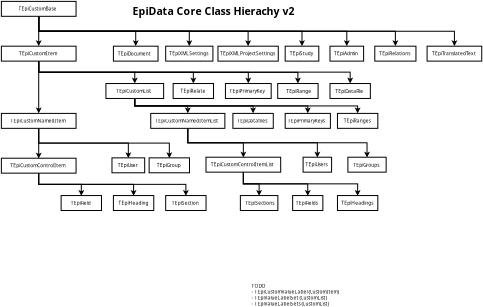 <?xml version="1.0" encoding="UTF-8"?>
<dia:diagram xmlns:dia="http://www.lysator.liu.se/~alla/dia/">
  <dia:layer name="Background" visible="true" active="true">
    <dia:group>
      <dia:object type="Standard - Box" version="0" id="O0">
        <dia:attribute name="obj_pos">
          <dia:point val="0,0"/>
        </dia:attribute>
        <dia:attribute name="obj_bb">
          <dia:rectangle val="-0.05,-0.05;10.05,2.05"/>
        </dia:attribute>
        <dia:attribute name="elem_corner">
          <dia:point val="0,0"/>
        </dia:attribute>
        <dia:attribute name="elem_width">
          <dia:real val="10.0"/>
        </dia:attribute>
        <dia:attribute name="elem_height">
          <dia:real val="2.0"/>
        </dia:attribute>
        <dia:attribute name="show_background">
          <dia:boolean val="true"/>
        </dia:attribute>
      </dia:object>
      <dia:object type="Standard - Text" version="1" id="O1">
        <dia:attribute name="obj_pos">
          <dia:point val="2.305,1.221"/>
        </dia:attribute>
        <dia:attribute name="obj_bb">
          <dia:rectangle val="2.305,0.626;7.695,1.371"/>
        </dia:attribute>
        <dia:attribute name="text">
          <dia:composite type="text">
            <dia:attribute name="string">
              <dia:string>#TEpiCustomBase#</dia:string>
            </dia:attribute>
            <dia:attribute name="font">
              <dia:font family="sans" style="0" name="Helvetica"/>
            </dia:attribute>
            <dia:attribute name="height">
              <dia:real val="0.8"/>
            </dia:attribute>
            <dia:attribute name="pos">
              <dia:point val="2.305,1.221"/>
            </dia:attribute>
            <dia:attribute name="color">
              <dia:color val="#000000"/>
            </dia:attribute>
            <dia:attribute name="alignment">
              <dia:enum val="0"/>
            </dia:attribute>
          </dia:composite>
        </dia:attribute>
        <dia:attribute name="valign">
          <dia:enum val="3"/>
        </dia:attribute>
      </dia:object>
    </dia:group>
    <dia:group>
      <dia:object type="Standard - Box" version="0" id="O2">
        <dia:attribute name="obj_pos">
          <dia:point val="0,21"/>
        </dia:attribute>
        <dia:attribute name="obj_bb">
          <dia:rectangle val="-0.05,20.95;10.05,23.05"/>
        </dia:attribute>
        <dia:attribute name="elem_corner">
          <dia:point val="0,21"/>
        </dia:attribute>
        <dia:attribute name="elem_width">
          <dia:real val="10.0"/>
        </dia:attribute>
        <dia:attribute name="elem_height">
          <dia:real val="2.0"/>
        </dia:attribute>
        <dia:attribute name="show_background">
          <dia:boolean val="true"/>
        </dia:attribute>
      </dia:object>
      <dia:object type="Standard - Text" version="1" id="O3">
        <dia:attribute name="obj_pos">
          <dia:point val="1.2,22.221"/>
        </dia:attribute>
        <dia:attribute name="obj_bb">
          <dia:rectangle val="1.2,21.626;8.8,22.371"/>
        </dia:attribute>
        <dia:attribute name="text">
          <dia:composite type="text">
            <dia:attribute name="string">
              <dia:string>#TEpiCustomControlItem#</dia:string>
            </dia:attribute>
            <dia:attribute name="font">
              <dia:font family="sans" style="0" name="Helvetica"/>
            </dia:attribute>
            <dia:attribute name="height">
              <dia:real val="0.8"/>
            </dia:attribute>
            <dia:attribute name="pos">
              <dia:point val="1.2,22.221"/>
            </dia:attribute>
            <dia:attribute name="color">
              <dia:color val="#000000"/>
            </dia:attribute>
            <dia:attribute name="alignment">
              <dia:enum val="0"/>
            </dia:attribute>
          </dia:composite>
        </dia:attribute>
        <dia:attribute name="valign">
          <dia:enum val="3"/>
        </dia:attribute>
      </dia:object>
    </dia:group>
    <dia:group>
      <dia:object type="Standard - Box" version="0" id="O4">
        <dia:attribute name="obj_pos">
          <dia:point val="8,26"/>
        </dia:attribute>
        <dia:attribute name="obj_bb">
          <dia:rectangle val="7.95,25.95;13.455,28.05"/>
        </dia:attribute>
        <dia:attribute name="elem_corner">
          <dia:point val="8,26"/>
        </dia:attribute>
        <dia:attribute name="elem_width">
          <dia:real val="5.405"/>
        </dia:attribute>
        <dia:attribute name="elem_height">
          <dia:real val="2.0"/>
        </dia:attribute>
        <dia:attribute name="show_background">
          <dia:boolean val="true"/>
        </dia:attribute>
      </dia:object>
      <dia:object type="Standard - Text" version="1" id="O5">
        <dia:attribute name="obj_pos">
          <dia:point val="9.274,27.221"/>
        </dia:attribute>
        <dia:attribute name="obj_bb">
          <dia:rectangle val="9.274,26.626;12.131,27.371"/>
        </dia:attribute>
        <dia:attribute name="text">
          <dia:composite type="text">
            <dia:attribute name="string">
              <dia:string>#TEpiField#</dia:string>
            </dia:attribute>
            <dia:attribute name="font">
              <dia:font family="sans" style="0" name="Helvetica"/>
            </dia:attribute>
            <dia:attribute name="height">
              <dia:real val="0.8"/>
            </dia:attribute>
            <dia:attribute name="pos">
              <dia:point val="9.274,27.221"/>
            </dia:attribute>
            <dia:attribute name="color">
              <dia:color val="#000000"/>
            </dia:attribute>
            <dia:attribute name="alignment">
              <dia:enum val="0"/>
            </dia:attribute>
          </dia:composite>
        </dia:attribute>
        <dia:attribute name="valign">
          <dia:enum val="3"/>
        </dia:attribute>
      </dia:object>
    </dia:group>
    <dia:group>
      <dia:object type="Standard - Box" version="0" id="O6">
        <dia:attribute name="obj_pos">
          <dia:point val="15,26"/>
        </dia:attribute>
        <dia:attribute name="obj_bb">
          <dia:rectangle val="14.95,25.95;20.455,28.05"/>
        </dia:attribute>
        <dia:attribute name="elem_corner">
          <dia:point val="15,26"/>
        </dia:attribute>
        <dia:attribute name="elem_width">
          <dia:real val="5.405"/>
        </dia:attribute>
        <dia:attribute name="elem_height">
          <dia:real val="2.0"/>
        </dia:attribute>
        <dia:attribute name="show_background">
          <dia:boolean val="true"/>
        </dia:attribute>
      </dia:object>
      <dia:object type="Standard - Text" version="1" id="O7">
        <dia:attribute name="obj_pos">
          <dia:point val="15.679,27.221"/>
        </dia:attribute>
        <dia:attribute name="obj_bb">
          <dia:rectangle val="15.679,26.626;19.726,27.371"/>
        </dia:attribute>
        <dia:attribute name="text">
          <dia:composite type="text">
            <dia:attribute name="string">
              <dia:string>#TEpiHeading#</dia:string>
            </dia:attribute>
            <dia:attribute name="font">
              <dia:font family="sans" style="0" name="Helvetica"/>
            </dia:attribute>
            <dia:attribute name="height">
              <dia:real val="0.8"/>
            </dia:attribute>
            <dia:attribute name="pos">
              <dia:point val="15.679,27.221"/>
            </dia:attribute>
            <dia:attribute name="color">
              <dia:color val="#000000"/>
            </dia:attribute>
            <dia:attribute name="alignment">
              <dia:enum val="0"/>
            </dia:attribute>
          </dia:composite>
        </dia:attribute>
        <dia:attribute name="valign">
          <dia:enum val="3"/>
        </dia:attribute>
      </dia:object>
    </dia:group>
    <dia:group>
      <dia:object type="Standard - Box" version="0" id="O8">
        <dia:attribute name="obj_pos">
          <dia:point val="22,26"/>
        </dia:attribute>
        <dia:attribute name="obj_bb">
          <dia:rectangle val="21.95,25.95;27.455,28.05"/>
        </dia:attribute>
        <dia:attribute name="elem_corner">
          <dia:point val="22,26"/>
        </dia:attribute>
        <dia:attribute name="elem_width">
          <dia:real val="5.405"/>
        </dia:attribute>
        <dia:attribute name="elem_height">
          <dia:real val="2.0"/>
        </dia:attribute>
        <dia:attribute name="show_background">
          <dia:boolean val="true"/>
        </dia:attribute>
      </dia:object>
      <dia:object type="Standard - Text" version="1" id="O9">
        <dia:attribute name="obj_pos">
          <dia:point val="22.823,27.221"/>
        </dia:attribute>
        <dia:attribute name="obj_bb">
          <dia:rectangle val="22.823,26.626;26.582,27.371"/>
        </dia:attribute>
        <dia:attribute name="text">
          <dia:composite type="text">
            <dia:attribute name="string">
              <dia:string>#TEpiSection#</dia:string>
            </dia:attribute>
            <dia:attribute name="font">
              <dia:font family="sans" style="0" name="Helvetica"/>
            </dia:attribute>
            <dia:attribute name="height">
              <dia:real val="0.8"/>
            </dia:attribute>
            <dia:attribute name="pos">
              <dia:point val="22.823,27.221"/>
            </dia:attribute>
            <dia:attribute name="color">
              <dia:color val="#000000"/>
            </dia:attribute>
            <dia:attribute name="alignment">
              <dia:enum val="0"/>
            </dia:attribute>
          </dia:composite>
        </dia:attribute>
        <dia:attribute name="valign">
          <dia:enum val="3"/>
        </dia:attribute>
      </dia:object>
    </dia:group>
    <dia:group>
      <dia:object type="Standard - Box" version="0" id="O10">
        <dia:attribute name="obj_pos">
          <dia:point val="0,15"/>
        </dia:attribute>
        <dia:attribute name="obj_bb">
          <dia:rectangle val="-0.05,14.95;10.05,17.05"/>
        </dia:attribute>
        <dia:attribute name="elem_corner">
          <dia:point val="0,15"/>
        </dia:attribute>
        <dia:attribute name="elem_width">
          <dia:real val="10.0"/>
        </dia:attribute>
        <dia:attribute name="elem_height">
          <dia:real val="2.0"/>
        </dia:attribute>
        <dia:attribute name="show_background">
          <dia:boolean val="true"/>
        </dia:attribute>
      </dia:object>
      <dia:object type="Standard - Text" version="1" id="O11">
        <dia:attribute name="obj_pos">
          <dia:point val="1.208,16.221"/>
        </dia:attribute>
        <dia:attribute name="obj_bb">
          <dia:rectangle val="1.208,15.626;8.793,16.371"/>
        </dia:attribute>
        <dia:attribute name="text">
          <dia:composite type="text">
            <dia:attribute name="string">
              <dia:string>#TEpiCustomNamedItem#</dia:string>
            </dia:attribute>
            <dia:attribute name="font">
              <dia:font family="sans" style="0" name="Helvetica"/>
            </dia:attribute>
            <dia:attribute name="height">
              <dia:real val="0.8"/>
            </dia:attribute>
            <dia:attribute name="pos">
              <dia:point val="1.208,16.221"/>
            </dia:attribute>
            <dia:attribute name="color">
              <dia:color val="#000000"/>
            </dia:attribute>
            <dia:attribute name="alignment">
              <dia:enum val="0"/>
            </dia:attribute>
          </dia:composite>
        </dia:attribute>
        <dia:attribute name="valign">
          <dia:enum val="3"/>
        </dia:attribute>
      </dia:object>
    </dia:group>
    <dia:group>
      <dia:object type="Standard - Box" version="0" id="O12">
        <dia:attribute name="obj_pos">
          <dia:point val="0,6"/>
        </dia:attribute>
        <dia:attribute name="obj_bb">
          <dia:rectangle val="-0.05,5.95;10.05,8.05"/>
        </dia:attribute>
        <dia:attribute name="elem_corner">
          <dia:point val="0,6"/>
        </dia:attribute>
        <dia:attribute name="elem_width">
          <dia:real val="10.0"/>
        </dia:attribute>
        <dia:attribute name="elem_height">
          <dia:real val="2.0"/>
        </dia:attribute>
        <dia:attribute name="show_background">
          <dia:boolean val="true"/>
        </dia:attribute>
      </dia:object>
      <dia:object type="Standard - Text" version="1" id="O13">
        <dia:attribute name="obj_pos">
          <dia:point val="2.347,7.221"/>
        </dia:attribute>
        <dia:attribute name="obj_bb">
          <dia:rectangle val="2.347,6.626;7.634,7.371"/>
        </dia:attribute>
        <dia:attribute name="text">
          <dia:composite type="text">
            <dia:attribute name="string">
              <dia:string>#TEpiCustomItem#</dia:string>
            </dia:attribute>
            <dia:attribute name="font">
              <dia:font family="sans" style="0" name="Helvetica"/>
            </dia:attribute>
            <dia:attribute name="height">
              <dia:real val="0.8"/>
            </dia:attribute>
            <dia:attribute name="pos">
              <dia:point val="2.347,7.221"/>
            </dia:attribute>
            <dia:attribute name="color">
              <dia:color val="#000000"/>
            </dia:attribute>
            <dia:attribute name="alignment">
              <dia:enum val="0"/>
            </dia:attribute>
          </dia:composite>
        </dia:attribute>
        <dia:attribute name="valign">
          <dia:enum val="3"/>
        </dia:attribute>
      </dia:object>
    </dia:group>
    <dia:object type="Standard - ZigZagLine" version="1" id="O14">
      <dia:attribute name="obj_pos">
        <dia:point val="5,8.05"/>
      </dia:attribute>
      <dia:attribute name="obj_bb">
        <dia:rectangle val="4.95,8.0;18.224,11.062"/>
      </dia:attribute>
      <dia:attribute name="orth_points">
        <dia:point val="5,8.05"/>
        <dia:point val="5,9.5"/>
        <dia:point val="17.863,9.5"/>
        <dia:point val="17.863,10.95"/>
      </dia:attribute>
      <dia:attribute name="orth_orient">
        <dia:enum val="1"/>
        <dia:enum val="0"/>
        <dia:enum val="1"/>
      </dia:attribute>
      <dia:attribute name="autorouting">
        <dia:boolean val="true"/>
      </dia:attribute>
      <dia:attribute name="end_arrow">
        <dia:enum val="22"/>
      </dia:attribute>
      <dia:attribute name="end_arrow_length">
        <dia:real val="0.5"/>
      </dia:attribute>
      <dia:attribute name="end_arrow_width">
        <dia:real val="0.5"/>
      </dia:attribute>
      <dia:connections>
        <dia:connection handle="0" to="O12" connection="8"/>
        <dia:connection handle="1" to="O78" connection="8"/>
      </dia:connections>
    </dia:object>
    <dia:object type="Standard - ZigZagLine" version="1" id="O15">
      <dia:attribute name="obj_pos">
        <dia:point val="5,8.05"/>
      </dia:attribute>
      <dia:attribute name="obj_bb">
        <dia:rectangle val="4.95,8.0;26.064,11.062"/>
      </dia:attribute>
      <dia:attribute name="orth_points">
        <dia:point val="5,8.05"/>
        <dia:point val="5,9.5"/>
        <dia:point val="25.703,9.5"/>
        <dia:point val="25.703,10.95"/>
      </dia:attribute>
      <dia:attribute name="orth_orient">
        <dia:enum val="1"/>
        <dia:enum val="0"/>
        <dia:enum val="1"/>
      </dia:attribute>
      <dia:attribute name="autorouting">
        <dia:boolean val="true"/>
      </dia:attribute>
      <dia:attribute name="end_arrow">
        <dia:enum val="22"/>
      </dia:attribute>
      <dia:attribute name="end_arrow_length">
        <dia:real val="0.5"/>
      </dia:attribute>
      <dia:attribute name="end_arrow_width">
        <dia:real val="0.5"/>
      </dia:attribute>
      <dia:connections>
        <dia:connection handle="0" to="O12" connection="8"/>
        <dia:connection handle="1" to="O82" connection="8"/>
      </dia:connections>
    </dia:object>
    <dia:object type="Standard - ZigZagLine" version="1" id="O16">
      <dia:attribute name="obj_pos">
        <dia:point val="5,8.05"/>
      </dia:attribute>
      <dia:attribute name="obj_bb">
        <dia:rectangle val="4.95,8.0;33.425,11.062"/>
      </dia:attribute>
      <dia:attribute name="orth_points">
        <dia:point val="5,8.05"/>
        <dia:point val="5,9.5"/>
        <dia:point val="33.063,9.5"/>
        <dia:point val="33.063,10.95"/>
      </dia:attribute>
      <dia:attribute name="orth_orient">
        <dia:enum val="1"/>
        <dia:enum val="0"/>
        <dia:enum val="1"/>
      </dia:attribute>
      <dia:attribute name="autorouting">
        <dia:boolean val="true"/>
      </dia:attribute>
      <dia:attribute name="end_arrow">
        <dia:enum val="22"/>
      </dia:attribute>
      <dia:attribute name="end_arrow_length">
        <dia:real val="0.5"/>
      </dia:attribute>
      <dia:attribute name="end_arrow_width">
        <dia:real val="0.5"/>
      </dia:attribute>
      <dia:connections>
        <dia:connection handle="0" to="O12" connection="8"/>
        <dia:connection handle="1" to="O80" connection="8"/>
      </dia:connections>
    </dia:object>
    <dia:object type="Standard - ZigZagLine" version="1" id="O17">
      <dia:attribute name="obj_pos">
        <dia:point val="5,8.05"/>
      </dia:attribute>
      <dia:attribute name="obj_bb">
        <dia:rectangle val="4.95,8.0;40.064,11.062"/>
      </dia:attribute>
      <dia:attribute name="orth_points">
        <dia:point val="5,8.05"/>
        <dia:point val="5,9.5"/>
        <dia:point val="39.703,9.5"/>
        <dia:point val="39.703,10.95"/>
      </dia:attribute>
      <dia:attribute name="orth_orient">
        <dia:enum val="1"/>
        <dia:enum val="0"/>
        <dia:enum val="1"/>
      </dia:attribute>
      <dia:attribute name="autorouting">
        <dia:boolean val="true"/>
      </dia:attribute>
      <dia:attribute name="end_arrow">
        <dia:enum val="22"/>
      </dia:attribute>
      <dia:attribute name="end_arrow_length">
        <dia:real val="0.5"/>
      </dia:attribute>
      <dia:attribute name="end_arrow_width">
        <dia:real val="0.5"/>
      </dia:attribute>
      <dia:connections>
        <dia:connection handle="0" to="O12" connection="8"/>
        <dia:connection handle="1" to="O84" connection="8"/>
      </dia:connections>
    </dia:object>
    <dia:object type="Standard - ZigZagLine" version="1" id="O18">
      <dia:attribute name="obj_pos">
        <dia:point val="5,2.05"/>
      </dia:attribute>
      <dia:attribute name="obj_bb">
        <dia:rectangle val="4.95,2.0;25.524,6.062"/>
      </dia:attribute>
      <dia:attribute name="orth_points">
        <dia:point val="5,2.05"/>
        <dia:point val="5,4"/>
        <dia:point val="25.163,4"/>
        <dia:point val="25.163,5.95"/>
      </dia:attribute>
      <dia:attribute name="orth_orient">
        <dia:enum val="1"/>
        <dia:enum val="0"/>
        <dia:enum val="1"/>
      </dia:attribute>
      <dia:attribute name="autorouting">
        <dia:boolean val="true"/>
      </dia:attribute>
      <dia:attribute name="end_arrow">
        <dia:enum val="22"/>
      </dia:attribute>
      <dia:attribute name="end_arrow_length">
        <dia:real val="0.5"/>
      </dia:attribute>
      <dia:attribute name="end_arrow_width">
        <dia:real val="0.5"/>
      </dia:attribute>
      <dia:connections>
        <dia:connection handle="0" to="O0" connection="8"/>
        <dia:connection handle="1" to="O43" connection="8"/>
      </dia:connections>
    </dia:object>
    <dia:object type="Standard - ZigZagLine" version="1" id="O19">
      <dia:attribute name="obj_pos">
        <dia:point val="5,2.05"/>
      </dia:attribute>
      <dia:attribute name="obj_bb">
        <dia:rectangle val="4.95,2.0;33.399,6.062"/>
      </dia:attribute>
      <dia:attribute name="orth_points">
        <dia:point val="5,2.05"/>
        <dia:point val="5,4"/>
        <dia:point val="33.038,4"/>
        <dia:point val="33.038,5.95"/>
      </dia:attribute>
      <dia:attribute name="orth_orient">
        <dia:enum val="1"/>
        <dia:enum val="0"/>
        <dia:enum val="1"/>
      </dia:attribute>
      <dia:attribute name="autorouting">
        <dia:boolean val="true"/>
      </dia:attribute>
      <dia:attribute name="end_arrow">
        <dia:enum val="22"/>
      </dia:attribute>
      <dia:attribute name="end_arrow_length">
        <dia:real val="0.5"/>
      </dia:attribute>
      <dia:attribute name="end_arrow_width">
        <dia:real val="0.5"/>
      </dia:attribute>
      <dia:connections>
        <dia:connection handle="0" to="O0" connection="8"/>
        <dia:connection handle="1" to="O45" connection="8"/>
      </dia:connections>
    </dia:object>
    <dia:object type="Standard - ZigZagLine" version="1" id="O20">
      <dia:attribute name="obj_pos">
        <dia:point val="5,2.05"/>
      </dia:attribute>
      <dia:attribute name="obj_bb">
        <dia:rectangle val="4.95,2.0;40.613,6.062"/>
      </dia:attribute>
      <dia:attribute name="orth_points">
        <dia:point val="5,2.05"/>
        <dia:point val="5,4"/>
        <dia:point val="40.251,4"/>
        <dia:point val="40.251,5.95"/>
      </dia:attribute>
      <dia:attribute name="orth_orient">
        <dia:enum val="1"/>
        <dia:enum val="0"/>
        <dia:enum val="1"/>
      </dia:attribute>
      <dia:attribute name="autorouting">
        <dia:boolean val="true"/>
      </dia:attribute>
      <dia:attribute name="end_arrow">
        <dia:enum val="22"/>
      </dia:attribute>
      <dia:attribute name="end_arrow_length">
        <dia:real val="0.5"/>
      </dia:attribute>
      <dia:attribute name="end_arrow_width">
        <dia:real val="0.5"/>
      </dia:attribute>
      <dia:connections>
        <dia:connection handle="0" to="O0" connection="8"/>
        <dia:connection handle="1" to="O35" connection="8"/>
      </dia:connections>
    </dia:object>
    <dia:object type="Standard - ZigZagLine" version="1" id="O21">
      <dia:attribute name="obj_pos">
        <dia:point val="5,2.05"/>
      </dia:attribute>
      <dia:attribute name="obj_bb">
        <dia:rectangle val="4.95,2.0;46.613,6.062"/>
      </dia:attribute>
      <dia:attribute name="orth_points">
        <dia:point val="5,2.05"/>
        <dia:point val="5,4"/>
        <dia:point val="46.251,4"/>
        <dia:point val="46.251,5.95"/>
      </dia:attribute>
      <dia:attribute name="orth_orient">
        <dia:enum val="1"/>
        <dia:enum val="0"/>
        <dia:enum val="1"/>
      </dia:attribute>
      <dia:attribute name="autorouting">
        <dia:boolean val="true"/>
      </dia:attribute>
      <dia:attribute name="end_arrow">
        <dia:enum val="22"/>
      </dia:attribute>
      <dia:attribute name="end_arrow_length">
        <dia:real val="0.5"/>
      </dia:attribute>
      <dia:attribute name="end_arrow_width">
        <dia:real val="0.5"/>
      </dia:attribute>
      <dia:connections>
        <dia:connection handle="0" to="O0" connection="8"/>
        <dia:connection handle="1" to="O37" connection="8"/>
      </dia:connections>
    </dia:object>
    <dia:object type="Standard - ZigZagLine" version="1" id="O22">
      <dia:attribute name="obj_pos">
        <dia:point val="5,2.05"/>
      </dia:attribute>
      <dia:attribute name="obj_bb">
        <dia:rectangle val="4.95,2.0;53.117,6.062"/>
      </dia:attribute>
      <dia:attribute name="orth_points">
        <dia:point val="5,2.05"/>
        <dia:point val="5,4"/>
        <dia:point val="52.755,4"/>
        <dia:point val="52.755,5.95"/>
      </dia:attribute>
      <dia:attribute name="orth_orient">
        <dia:enum val="1"/>
        <dia:enum val="0"/>
        <dia:enum val="1"/>
      </dia:attribute>
      <dia:attribute name="autorouting">
        <dia:boolean val="true"/>
      </dia:attribute>
      <dia:attribute name="end_arrow">
        <dia:enum val="22"/>
      </dia:attribute>
      <dia:attribute name="end_arrow_length">
        <dia:real val="0.5"/>
      </dia:attribute>
      <dia:attribute name="end_arrow_width">
        <dia:real val="0.5"/>
      </dia:attribute>
      <dia:connections>
        <dia:connection handle="0" to="O0" connection="8"/>
        <dia:connection handle="1" to="O39" connection="8"/>
      </dia:connections>
    </dia:object>
    <dia:object type="Standard - ZigZagLine" version="1" id="O23">
      <dia:attribute name="obj_pos">
        <dia:point val="5,2.05"/>
      </dia:attribute>
      <dia:attribute name="obj_bb">
        <dia:rectangle val="4.95,2.0;61.022,6.062"/>
      </dia:attribute>
      <dia:attribute name="orth_points">
        <dia:point val="5,2.05"/>
        <dia:point val="5,4"/>
        <dia:point val="60.66,4"/>
        <dia:point val="60.66,5.95"/>
      </dia:attribute>
      <dia:attribute name="orth_orient">
        <dia:enum val="1"/>
        <dia:enum val="0"/>
        <dia:enum val="1"/>
      </dia:attribute>
      <dia:attribute name="autorouting">
        <dia:boolean val="true"/>
      </dia:attribute>
      <dia:attribute name="end_arrow">
        <dia:enum val="22"/>
      </dia:attribute>
      <dia:attribute name="end_arrow_length">
        <dia:real val="0.5"/>
      </dia:attribute>
      <dia:attribute name="end_arrow_width">
        <dia:real val="0.5"/>
      </dia:attribute>
      <dia:connections>
        <dia:connection handle="0" to="O0" connection="8"/>
        <dia:connection handle="1" to="O41" connection="8"/>
      </dia:connections>
    </dia:object>
    <dia:object type="Standard - ZigZagLine" version="1" id="O24">
      <dia:attribute name="obj_pos">
        <dia:point val="5,2.05"/>
      </dia:attribute>
      <dia:attribute name="obj_bb">
        <dia:rectangle val="4.388,2.05;5.112,6.312"/>
      </dia:attribute>
      <dia:attribute name="orth_points">
        <dia:point val="5,2.05"/>
        <dia:point val="5,2.05"/>
        <dia:point val="5,5.95"/>
        <dia:point val="5,5.95"/>
      </dia:attribute>
      <dia:attribute name="orth_orient">
        <dia:enum val="0"/>
        <dia:enum val="1"/>
        <dia:enum val="0"/>
      </dia:attribute>
      <dia:attribute name="autorouting">
        <dia:boolean val="true"/>
      </dia:attribute>
      <dia:attribute name="end_arrow">
        <dia:enum val="22"/>
      </dia:attribute>
      <dia:attribute name="end_arrow_length">
        <dia:real val="0.5"/>
      </dia:attribute>
      <dia:attribute name="end_arrow_width">
        <dia:real val="0.5"/>
      </dia:attribute>
      <dia:connections>
        <dia:connection handle="0" to="O0" connection="8"/>
        <dia:connection handle="1" to="O12" connection="8"/>
      </dia:connections>
    </dia:object>
    <dia:object type="Standard - ZigZagLine" version="1" id="O25">
      <dia:attribute name="obj_pos">
        <dia:point val="5,8.05"/>
      </dia:attribute>
      <dia:attribute name="obj_bb">
        <dia:rectangle val="4.388,8.05;5.112,15.312"/>
      </dia:attribute>
      <dia:attribute name="orth_points">
        <dia:point val="5,8.05"/>
        <dia:point val="5,8.05"/>
        <dia:point val="5,14.95"/>
        <dia:point val="5,14.95"/>
      </dia:attribute>
      <dia:attribute name="orth_orient">
        <dia:enum val="0"/>
        <dia:enum val="1"/>
        <dia:enum val="0"/>
      </dia:attribute>
      <dia:attribute name="autorouting">
        <dia:boolean val="true"/>
      </dia:attribute>
      <dia:attribute name="end_arrow">
        <dia:enum val="22"/>
      </dia:attribute>
      <dia:attribute name="end_arrow_length">
        <dia:real val="0.5"/>
      </dia:attribute>
      <dia:attribute name="end_arrow_width">
        <dia:real val="0.5"/>
      </dia:attribute>
      <dia:connections>
        <dia:connection handle="0" to="O12" connection="8"/>
        <dia:connection handle="1" to="O10" connection="8"/>
      </dia:connections>
    </dia:object>
    <dia:object type="Standard - ZigZagLine" version="1" id="O26">
      <dia:attribute name="obj_pos">
        <dia:point val="17.863,13.05"/>
      </dia:attribute>
      <dia:attribute name="obj_bb">
        <dia:rectangle val="17.812,13.0;25.324,15.062"/>
      </dia:attribute>
      <dia:attribute name="orth_points">
        <dia:point val="17.863,13.05"/>
        <dia:point val="17.863,14"/>
        <dia:point val="24.962,14"/>
        <dia:point val="24.962,14.95"/>
      </dia:attribute>
      <dia:attribute name="orth_orient">
        <dia:enum val="1"/>
        <dia:enum val="0"/>
        <dia:enum val="1"/>
      </dia:attribute>
      <dia:attribute name="autorouting">
        <dia:boolean val="true"/>
      </dia:attribute>
      <dia:attribute name="end_arrow">
        <dia:enum val="22"/>
      </dia:attribute>
      <dia:attribute name="end_arrow_length">
        <dia:real val="0.5"/>
      </dia:attribute>
      <dia:attribute name="end_arrow_width">
        <dia:real val="0.5"/>
      </dia:attribute>
      <dia:connections>
        <dia:connection handle="0" to="O78" connection="8"/>
        <dia:connection handle="1" to="O73" connection="8"/>
      </dia:connections>
    </dia:object>
    <dia:object type="Standard - ZigZagLine" version="1" id="O27">
      <dia:attribute name="obj_pos">
        <dia:point val="17.863,13.05"/>
      </dia:attribute>
      <dia:attribute name="obj_bb">
        <dia:rectangle val="17.812,13.0;34.064,15.062"/>
      </dia:attribute>
      <dia:attribute name="orth_points">
        <dia:point val="17.863,13.05"/>
        <dia:point val="17.863,14"/>
        <dia:point val="33.703,14"/>
        <dia:point val="33.703,14.95"/>
      </dia:attribute>
      <dia:attribute name="orth_orient">
        <dia:enum val="1"/>
        <dia:enum val="0"/>
        <dia:enum val="1"/>
      </dia:attribute>
      <dia:attribute name="autorouting">
        <dia:boolean val="true"/>
      </dia:attribute>
      <dia:attribute name="end_arrow">
        <dia:enum val="22"/>
      </dia:attribute>
      <dia:attribute name="end_arrow_length">
        <dia:real val="0.5"/>
      </dia:attribute>
      <dia:attribute name="end_arrow_width">
        <dia:real val="0.5"/>
      </dia:attribute>
      <dia:connections>
        <dia:connection handle="0" to="O78" connection="8"/>
        <dia:connection handle="1" to="O67" connection="8"/>
      </dia:connections>
    </dia:object>
    <dia:object type="Standard - ZigZagLine" version="1" id="O28">
      <dia:attribute name="obj_pos">
        <dia:point val="17.863,13.05"/>
      </dia:attribute>
      <dia:attribute name="obj_bb">
        <dia:rectangle val="17.812,13.0;41.389,15.062"/>
      </dia:attribute>
      <dia:attribute name="orth_points">
        <dia:point val="17.863,13.05"/>
        <dia:point val="17.863,14"/>
        <dia:point val="41.027,14"/>
        <dia:point val="41.027,14.95"/>
      </dia:attribute>
      <dia:attribute name="orth_orient">
        <dia:enum val="1"/>
        <dia:enum val="0"/>
        <dia:enum val="1"/>
      </dia:attribute>
      <dia:attribute name="autorouting">
        <dia:boolean val="true"/>
      </dia:attribute>
      <dia:attribute name="end_arrow">
        <dia:enum val="22"/>
      </dia:attribute>
      <dia:attribute name="end_arrow_length">
        <dia:real val="0.5"/>
      </dia:attribute>
      <dia:attribute name="end_arrow_width">
        <dia:real val="0.5"/>
      </dia:attribute>
      <dia:connections>
        <dia:connection handle="0" to="O78" connection="8"/>
        <dia:connection handle="1" to="O69" connection="8"/>
      </dia:connections>
    </dia:object>
    <dia:object type="Standard - ZigZagLine" version="1" id="O29">
      <dia:attribute name="obj_pos">
        <dia:point val="17.863,13.05"/>
      </dia:attribute>
      <dia:attribute name="obj_bb">
        <dia:rectangle val="17.812,13.0;48.064,15.062"/>
      </dia:attribute>
      <dia:attribute name="orth_points">
        <dia:point val="17.863,13.05"/>
        <dia:point val="17.863,14"/>
        <dia:point val="47.703,14"/>
        <dia:point val="47.703,14.95"/>
      </dia:attribute>
      <dia:attribute name="orth_orient">
        <dia:enum val="1"/>
        <dia:enum val="0"/>
        <dia:enum val="1"/>
      </dia:attribute>
      <dia:attribute name="autorouting">
        <dia:boolean val="true"/>
      </dia:attribute>
      <dia:attribute name="end_arrow">
        <dia:enum val="22"/>
      </dia:attribute>
      <dia:attribute name="end_arrow_length">
        <dia:real val="0.5"/>
      </dia:attribute>
      <dia:attribute name="end_arrow_width">
        <dia:real val="0.5"/>
      </dia:attribute>
      <dia:connections>
        <dia:connection handle="0" to="O78" connection="8"/>
        <dia:connection handle="1" to="O71" connection="8"/>
      </dia:connections>
    </dia:object>
    <dia:object type="Standard - ZigZagLine" version="1" id="O30">
      <dia:attribute name="obj_pos">
        <dia:point val="24.962,17"/>
      </dia:attribute>
      <dia:attribute name="obj_bb">
        <dia:rectangle val="24.912,16.95;42.668,20.979"/>
      </dia:attribute>
      <dia:attribute name="orth_points">
        <dia:point val="24.962,17"/>
        <dia:point val="24.962,18.934"/>
        <dia:point val="42.307,18.934"/>
        <dia:point val="42.307,20.867"/>
      </dia:attribute>
      <dia:attribute name="orth_orient">
        <dia:enum val="1"/>
        <dia:enum val="0"/>
        <dia:enum val="1"/>
      </dia:attribute>
      <dia:attribute name="autorouting">
        <dia:boolean val="true"/>
      </dia:attribute>
      <dia:attribute name="end_arrow">
        <dia:enum val="22"/>
      </dia:attribute>
      <dia:attribute name="end_arrow_length">
        <dia:real val="0.5"/>
      </dia:attribute>
      <dia:attribute name="end_arrow_width">
        <dia:real val="0.5"/>
      </dia:attribute>
      <dia:connections>
        <dia:connection handle="0" to="O73" connection="6"/>
        <dia:connection handle="1" to="O53" connection="1"/>
      </dia:connections>
    </dia:object>
    <dia:object type="Standard - ZigZagLine" version="1" id="O31">
      <dia:attribute name="obj_pos">
        <dia:point val="24.962,17"/>
      </dia:attribute>
      <dia:attribute name="obj_bb">
        <dia:rectangle val="24.912,16.95;49.321,20.979"/>
      </dia:attribute>
      <dia:attribute name="orth_points">
        <dia:point val="24.962,17"/>
        <dia:point val="24.962,18.934"/>
        <dia:point val="48.959,18.934"/>
        <dia:point val="48.959,20.867"/>
      </dia:attribute>
      <dia:attribute name="orth_orient">
        <dia:enum val="1"/>
        <dia:enum val="0"/>
        <dia:enum val="1"/>
      </dia:attribute>
      <dia:attribute name="autorouting">
        <dia:boolean val="true"/>
      </dia:attribute>
      <dia:attribute name="end_arrow">
        <dia:enum val="22"/>
      </dia:attribute>
      <dia:attribute name="end_arrow_length">
        <dia:real val="0.5"/>
      </dia:attribute>
      <dia:attribute name="end_arrow_width">
        <dia:real val="0.5"/>
      </dia:attribute>
      <dia:connections>
        <dia:connection handle="0" to="O73" connection="6"/>
        <dia:connection handle="1" to="O55" connection="1"/>
      </dia:connections>
    </dia:object>
    <dia:object type="Standard - ZigZagLine" version="1" id="O32">
      <dia:attribute name="obj_pos">
        <dia:point val="5,2.05"/>
      </dia:attribute>
      <dia:attribute name="obj_bb">
        <dia:rectangle val="4.95,2.0;18.351,6.062"/>
      </dia:attribute>
      <dia:attribute name="orth_points">
        <dia:point val="5,2.05"/>
        <dia:point val="5,4"/>
        <dia:point val="17.989,4"/>
        <dia:point val="17.989,5.95"/>
      </dia:attribute>
      <dia:attribute name="orth_orient">
        <dia:enum val="1"/>
        <dia:enum val="0"/>
        <dia:enum val="1"/>
      </dia:attribute>
      <dia:attribute name="autorouting">
        <dia:boolean val="true"/>
      </dia:attribute>
      <dia:attribute name="end_arrow">
        <dia:enum val="22"/>
      </dia:attribute>
      <dia:attribute name="end_arrow_length">
        <dia:real val="0.5"/>
      </dia:attribute>
      <dia:attribute name="end_arrow_width">
        <dia:real val="0.5"/>
      </dia:attribute>
      <dia:connections>
        <dia:connection handle="0" to="O0" connection="8"/>
        <dia:connection handle="1" to="O33" connection="8"/>
      </dia:connections>
    </dia:object>
    <dia:group>
      <dia:object type="Standard - Box" version="0" id="O33">
        <dia:attribute name="obj_pos">
          <dia:point val="15,6"/>
        </dia:attribute>
        <dia:attribute name="obj_bb">
          <dia:rectangle val="14.95,5.95;21.027,8.05"/>
        </dia:attribute>
        <dia:attribute name="elem_corner">
          <dia:point val="15,6"/>
        </dia:attribute>
        <dia:attribute name="elem_width">
          <dia:real val="5.977"/>
        </dia:attribute>
        <dia:attribute name="elem_height">
          <dia:real val="2.0"/>
        </dia:attribute>
        <dia:attribute name="show_background">
          <dia:boolean val="true"/>
        </dia:attribute>
      </dia:object>
      <dia:object type="Standard - Text" version="1" id="O34">
        <dia:attribute name="obj_pos">
          <dia:point val="15.597,7.246"/>
        </dia:attribute>
        <dia:attribute name="obj_bb">
          <dia:rectangle val="15.597,6.651;20.292,7.396"/>
        </dia:attribute>
        <dia:attribute name="text">
          <dia:composite type="text">
            <dia:attribute name="string">
              <dia:string>#TEpiDocument#</dia:string>
            </dia:attribute>
            <dia:attribute name="font">
              <dia:font family="sans" style="0" name="Helvetica"/>
            </dia:attribute>
            <dia:attribute name="height">
              <dia:real val="0.8"/>
            </dia:attribute>
            <dia:attribute name="pos">
              <dia:point val="15.597,7.246"/>
            </dia:attribute>
            <dia:attribute name="color">
              <dia:color val="#000000"/>
            </dia:attribute>
            <dia:attribute name="alignment">
              <dia:enum val="0"/>
            </dia:attribute>
          </dia:composite>
        </dia:attribute>
        <dia:attribute name="valign">
          <dia:enum val="3"/>
        </dia:attribute>
      </dia:object>
    </dia:group>
    <dia:group>
      <dia:object type="Standard - Box" version="0" id="O35">
        <dia:attribute name="obj_pos">
          <dia:point val="38,6"/>
        </dia:attribute>
        <dia:attribute name="obj_bb">
          <dia:rectangle val="37.95,5.95;42.553,8.05"/>
        </dia:attribute>
        <dia:attribute name="elem_corner">
          <dia:point val="38,6"/>
        </dia:attribute>
        <dia:attribute name="elem_width">
          <dia:real val="4.502"/>
        </dia:attribute>
        <dia:attribute name="elem_height">
          <dia:real val="2.0"/>
        </dia:attribute>
        <dia:attribute name="show_background">
          <dia:boolean val="true"/>
        </dia:attribute>
      </dia:object>
      <dia:object type="Standard - Text" version="1" id="O36">
        <dia:attribute name="obj_pos">
          <dia:point val="38.627,7.221"/>
        </dia:attribute>
        <dia:attribute name="obj_bb">
          <dia:rectangle val="38.627,6.626;41.857,7.371"/>
        </dia:attribute>
        <dia:attribute name="text">
          <dia:composite type="text">
            <dia:attribute name="string">
              <dia:string>#TEpiStudy#</dia:string>
            </dia:attribute>
            <dia:attribute name="font">
              <dia:font family="sans" style="0" name="Helvetica"/>
            </dia:attribute>
            <dia:attribute name="height">
              <dia:real val="0.8"/>
            </dia:attribute>
            <dia:attribute name="pos">
              <dia:point val="38.627,7.221"/>
            </dia:attribute>
            <dia:attribute name="color">
              <dia:color val="#000000"/>
            </dia:attribute>
            <dia:attribute name="alignment">
              <dia:enum val="0"/>
            </dia:attribute>
          </dia:composite>
        </dia:attribute>
        <dia:attribute name="valign">
          <dia:enum val="3"/>
        </dia:attribute>
      </dia:object>
    </dia:group>
    <dia:group>
      <dia:object type="Standard - Box" version="0" id="O37">
        <dia:attribute name="obj_pos">
          <dia:point val="44,6"/>
        </dia:attribute>
        <dia:attribute name="obj_bb">
          <dia:rectangle val="43.95,5.95;48.553,8.05"/>
        </dia:attribute>
        <dia:attribute name="elem_corner">
          <dia:point val="44,6"/>
        </dia:attribute>
        <dia:attribute name="elem_width">
          <dia:real val="4.502"/>
        </dia:attribute>
        <dia:attribute name="elem_height">
          <dia:real val="2.0"/>
        </dia:attribute>
        <dia:attribute name="show_background">
          <dia:boolean val="true"/>
        </dia:attribute>
      </dia:object>
      <dia:object type="Standard - Text" version="1" id="O38">
        <dia:attribute name="obj_pos">
          <dia:point val="44.532,7.221"/>
        </dia:attribute>
        <dia:attribute name="obj_bb">
          <dia:rectangle val="44.532,6.626;47.952,7.371"/>
        </dia:attribute>
        <dia:attribute name="text">
          <dia:composite type="text">
            <dia:attribute name="string">
              <dia:string>#TEpiAdmin#</dia:string>
            </dia:attribute>
            <dia:attribute name="font">
              <dia:font family="sans" style="0" name="Helvetica"/>
            </dia:attribute>
            <dia:attribute name="height">
              <dia:real val="0.8"/>
            </dia:attribute>
            <dia:attribute name="pos">
              <dia:point val="44.532,7.221"/>
            </dia:attribute>
            <dia:attribute name="color">
              <dia:color val="#000000"/>
            </dia:attribute>
            <dia:attribute name="alignment">
              <dia:enum val="0"/>
            </dia:attribute>
          </dia:composite>
        </dia:attribute>
        <dia:attribute name="valign">
          <dia:enum val="3"/>
        </dia:attribute>
      </dia:object>
    </dia:group>
    <dia:group>
      <dia:object type="Standard - Box" version="0" id="O39">
        <dia:attribute name="obj_pos">
          <dia:point val="50,6"/>
        </dia:attribute>
        <dia:attribute name="obj_bb">
          <dia:rectangle val="49.95,5.95;55.56,8.05"/>
        </dia:attribute>
        <dia:attribute name="elem_corner">
          <dia:point val="50,6"/>
        </dia:attribute>
        <dia:attribute name="elem_width">
          <dia:real val="5.51"/>
        </dia:attribute>
        <dia:attribute name="elem_height">
          <dia:real val="2.0"/>
        </dia:attribute>
        <dia:attribute name="show_background">
          <dia:boolean val="true"/>
        </dia:attribute>
      </dia:object>
      <dia:object type="Standard - Text" version="1" id="O40">
        <dia:attribute name="obj_pos">
          <dia:point val="50.586,7.221"/>
        </dia:attribute>
        <dia:attribute name="obj_bb">
          <dia:rectangle val="50.586,6.626;54.906,7.371"/>
        </dia:attribute>
        <dia:attribute name="text">
          <dia:composite type="text">
            <dia:attribute name="string">
              <dia:string>#TEpiRelations#</dia:string>
            </dia:attribute>
            <dia:attribute name="font">
              <dia:font family="sans" style="0" name="Helvetica"/>
            </dia:attribute>
            <dia:attribute name="height">
              <dia:real val="0.8"/>
            </dia:attribute>
            <dia:attribute name="pos">
              <dia:point val="50.586,7.221"/>
            </dia:attribute>
            <dia:attribute name="color">
              <dia:color val="#000000"/>
            </dia:attribute>
            <dia:attribute name="alignment">
              <dia:enum val="0"/>
            </dia:attribute>
          </dia:composite>
        </dia:attribute>
        <dia:attribute name="valign">
          <dia:enum val="3"/>
        </dia:attribute>
      </dia:object>
    </dia:group>
    <dia:group>
      <dia:object type="Standard - Box" version="0" id="O41">
        <dia:attribute name="obj_pos">
          <dia:point val="57,6"/>
        </dia:attribute>
        <dia:attribute name="obj_bb">
          <dia:rectangle val="56.95,5.95;64.37,8.05"/>
        </dia:attribute>
        <dia:attribute name="elem_corner">
          <dia:point val="57,6"/>
        </dia:attribute>
        <dia:attribute name="elem_width">
          <dia:real val="7.32"/>
        </dia:attribute>
        <dia:attribute name="elem_height">
          <dia:real val="2.0"/>
        </dia:attribute>
        <dia:attribute name="show_background">
          <dia:boolean val="true"/>
        </dia:attribute>
      </dia:object>
      <dia:object type="Standard - Text" version="1" id="O42">
        <dia:attribute name="obj_pos">
          <dia:point val="57.657,7.221"/>
        </dia:attribute>
        <dia:attribute name="obj_bb">
          <dia:rectangle val="57.657,6.626;63.644,7.371"/>
        </dia:attribute>
        <dia:attribute name="text">
          <dia:composite type="text">
            <dia:attribute name="string">
              <dia:string>#TEpiTranslatedText#</dia:string>
            </dia:attribute>
            <dia:attribute name="font">
              <dia:font family="sans" style="0" name="Helvetica"/>
            </dia:attribute>
            <dia:attribute name="height">
              <dia:real val="0.8"/>
            </dia:attribute>
            <dia:attribute name="pos">
              <dia:point val="57.657,7.221"/>
            </dia:attribute>
            <dia:attribute name="color">
              <dia:color val="#000000"/>
            </dia:attribute>
            <dia:attribute name="alignment">
              <dia:enum val="0"/>
            </dia:attribute>
          </dia:composite>
        </dia:attribute>
        <dia:attribute name="valign">
          <dia:enum val="3"/>
        </dia:attribute>
      </dia:object>
    </dia:group>
    <dia:group>
      <dia:object type="Standard - Box" version="0" id="O43">
        <dia:attribute name="obj_pos">
          <dia:point val="22,6"/>
        </dia:attribute>
        <dia:attribute name="obj_bb">
          <dia:rectangle val="21.95,5.95;28.375,8.05"/>
        </dia:attribute>
        <dia:attribute name="elem_corner">
          <dia:point val="22,6"/>
        </dia:attribute>
        <dia:attribute name="elem_width">
          <dia:real val="6.325"/>
        </dia:attribute>
        <dia:attribute name="elem_height">
          <dia:real val="2.0"/>
        </dia:attribute>
        <dia:attribute name="show_background">
          <dia:boolean val="true"/>
        </dia:attribute>
      </dia:object>
      <dia:object type="Standard - Text" version="1" id="O44">
        <dia:attribute name="obj_pos">
          <dia:point val="22.486,7.221"/>
        </dia:attribute>
        <dia:attribute name="obj_bb">
          <dia:rectangle val="22.486,6.626;27.841,7.371"/>
        </dia:attribute>
        <dia:attribute name="text">
          <dia:composite type="text">
            <dia:attribute name="string">
              <dia:string>#TEpiXMLSettings#</dia:string>
            </dia:attribute>
            <dia:attribute name="font">
              <dia:font family="sans" style="0" name="Helvetica"/>
            </dia:attribute>
            <dia:attribute name="height">
              <dia:real val="0.8"/>
            </dia:attribute>
            <dia:attribute name="pos">
              <dia:point val="22.486,7.221"/>
            </dia:attribute>
            <dia:attribute name="color">
              <dia:color val="#000000"/>
            </dia:attribute>
            <dia:attribute name="alignment">
              <dia:enum val="0"/>
            </dia:attribute>
          </dia:composite>
        </dia:attribute>
        <dia:attribute name="valign">
          <dia:enum val="3"/>
        </dia:attribute>
      </dia:object>
    </dia:group>
    <dia:group>
      <dia:object type="Standard - Box" version="0" id="O45">
        <dia:attribute name="obj_pos">
          <dia:point val="29,6"/>
        </dia:attribute>
        <dia:attribute name="obj_bb">
          <dia:rectangle val="28.95,5.95;37.125,8.05"/>
        </dia:attribute>
        <dia:attribute name="elem_corner">
          <dia:point val="29,6"/>
        </dia:attribute>
        <dia:attribute name="elem_width">
          <dia:real val="8.075"/>
        </dia:attribute>
        <dia:attribute name="elem_height">
          <dia:real val="2.0"/>
        </dia:attribute>
        <dia:attribute name="show_background">
          <dia:boolean val="true"/>
        </dia:attribute>
      </dia:object>
      <dia:object type="Standard - Text" version="1" id="O46">
        <dia:attribute name="obj_pos">
          <dia:point val="29.266,7.221"/>
        </dia:attribute>
        <dia:attribute name="obj_bb">
          <dia:rectangle val="29.266,6.626;36.811,7.371"/>
        </dia:attribute>
        <dia:attribute name="text">
          <dia:composite type="text">
            <dia:attribute name="string">
              <dia:string>#TEpiXMLProjectSettings#</dia:string>
            </dia:attribute>
            <dia:attribute name="font">
              <dia:font family="sans" style="0" name="Helvetica"/>
            </dia:attribute>
            <dia:attribute name="height">
              <dia:real val="0.8"/>
            </dia:attribute>
            <dia:attribute name="pos">
              <dia:point val="29.266,7.221"/>
            </dia:attribute>
            <dia:attribute name="color">
              <dia:color val="#000000"/>
            </dia:attribute>
            <dia:attribute name="alignment">
              <dia:enum val="0"/>
            </dia:attribute>
          </dia:composite>
        </dia:attribute>
        <dia:attribute name="valign">
          <dia:enum val="3"/>
        </dia:attribute>
      </dia:object>
    </dia:group>
    <dia:group>
      <dia:object type="Standard - Box" version="0" id="O47">
        <dia:attribute name="obj_pos">
          <dia:point val="32,26"/>
        </dia:attribute>
        <dia:attribute name="obj_bb">
          <dia:rectangle val="31.95,25.95;37.072,28.05"/>
        </dia:attribute>
        <dia:attribute name="elem_corner">
          <dia:point val="32,26"/>
        </dia:attribute>
        <dia:attribute name="elem_width">
          <dia:real val="5.022"/>
        </dia:attribute>
        <dia:attribute name="elem_height">
          <dia:real val="2.0"/>
        </dia:attribute>
        <dia:attribute name="show_background">
          <dia:boolean val="true"/>
        </dia:attribute>
      </dia:object>
      <dia:object type="Standard - Text" version="1" id="O48">
        <dia:attribute name="obj_pos">
          <dia:point val="32.647,27.221"/>
        </dia:attribute>
        <dia:attribute name="obj_bb">
          <dia:rectangle val="32.647,26.626;36.739,27.371"/>
        </dia:attribute>
        <dia:attribute name="text">
          <dia:composite type="text">
            <dia:attribute name="string">
              <dia:string>#TEpiSections#</dia:string>
            </dia:attribute>
            <dia:attribute name="font">
              <dia:font family="sans" style="0" name="Helvetica"/>
            </dia:attribute>
            <dia:attribute name="height">
              <dia:real val="0.8"/>
            </dia:attribute>
            <dia:attribute name="pos">
              <dia:point val="32.647,27.221"/>
            </dia:attribute>
            <dia:attribute name="color">
              <dia:color val="#000000"/>
            </dia:attribute>
            <dia:attribute name="alignment">
              <dia:enum val="0"/>
            </dia:attribute>
          </dia:composite>
        </dia:attribute>
        <dia:attribute name="valign">
          <dia:enum val="3"/>
        </dia:attribute>
      </dia:object>
    </dia:group>
    <dia:group>
      <dia:object type="Standard - Box" version="0" id="O49">
        <dia:attribute name="obj_pos">
          <dia:point val="39,26"/>
        </dia:attribute>
        <dia:attribute name="obj_bb">
          <dia:rectangle val="38.95,25.95;43.095,28.05"/>
        </dia:attribute>
        <dia:attribute name="elem_corner">
          <dia:point val="39,26"/>
        </dia:attribute>
        <dia:attribute name="elem_width">
          <dia:real val="4.045"/>
        </dia:attribute>
        <dia:attribute name="elem_height">
          <dia:real val="2.0"/>
        </dia:attribute>
        <dia:attribute name="show_background">
          <dia:boolean val="true"/>
        </dia:attribute>
      </dia:object>
      <dia:object type="Standard - Text" version="1" id="O50">
        <dia:attribute name="obj_pos">
          <dia:point val="39.428,27.221"/>
        </dia:attribute>
        <dia:attribute name="obj_bb">
          <dia:rectangle val="39.428,26.626;42.617,27.371"/>
        </dia:attribute>
        <dia:attribute name="text">
          <dia:composite type="text">
            <dia:attribute name="string">
              <dia:string>#TEpiFields#</dia:string>
            </dia:attribute>
            <dia:attribute name="font">
              <dia:font family="sans" style="0" name="Helvetica"/>
            </dia:attribute>
            <dia:attribute name="height">
              <dia:real val="0.8"/>
            </dia:attribute>
            <dia:attribute name="pos">
              <dia:point val="39.428,27.221"/>
            </dia:attribute>
            <dia:attribute name="color">
              <dia:color val="#000000"/>
            </dia:attribute>
            <dia:attribute name="alignment">
              <dia:enum val="0"/>
            </dia:attribute>
          </dia:composite>
        </dia:attribute>
        <dia:attribute name="valign">
          <dia:enum val="3"/>
        </dia:attribute>
      </dia:object>
    </dia:group>
    <dia:group>
      <dia:object type="Standard - Box" version="0" id="O51">
        <dia:attribute name="obj_pos">
          <dia:point val="45,26"/>
        </dia:attribute>
        <dia:attribute name="obj_bb">
          <dia:rectangle val="44.95,25.95;50.455,28.05"/>
        </dia:attribute>
        <dia:attribute name="elem_corner">
          <dia:point val="45,26"/>
        </dia:attribute>
        <dia:attribute name="elem_width">
          <dia:real val="5.405"/>
        </dia:attribute>
        <dia:attribute name="elem_height">
          <dia:real val="2.0"/>
        </dia:attribute>
        <dia:attribute name="show_background">
          <dia:boolean val="true"/>
        </dia:attribute>
      </dia:object>
      <dia:object type="Standard - Text" version="1" id="O52">
        <dia:attribute name="obj_pos">
          <dia:point val="45.503,27.221"/>
        </dia:attribute>
        <dia:attribute name="obj_bb">
          <dia:rectangle val="45.503,26.626;49.883,27.371"/>
        </dia:attribute>
        <dia:attribute name="text">
          <dia:composite type="text">
            <dia:attribute name="string">
              <dia:string>#TEpiHeadings#</dia:string>
            </dia:attribute>
            <dia:attribute name="font">
              <dia:font family="sans" style="0" name="Helvetica"/>
            </dia:attribute>
            <dia:attribute name="height">
              <dia:real val="0.8"/>
            </dia:attribute>
            <dia:attribute name="pos">
              <dia:point val="45.503,27.221"/>
            </dia:attribute>
            <dia:attribute name="color">
              <dia:color val="#000000"/>
            </dia:attribute>
            <dia:attribute name="alignment">
              <dia:enum val="0"/>
            </dia:attribute>
          </dia:composite>
        </dia:attribute>
        <dia:attribute name="valign">
          <dia:enum val="3"/>
        </dia:attribute>
      </dia:object>
    </dia:group>
    <dia:group>
      <dia:object type="Standard - Box" version="0" id="O53">
        <dia:attribute name="obj_pos">
          <dia:point val="40.399,20.867"/>
        </dia:attribute>
        <dia:attribute name="obj_bb">
          <dia:rectangle val="40.349,20.817;44.264,22.918"/>
        </dia:attribute>
        <dia:attribute name="elem_corner">
          <dia:point val="40.399,20.867"/>
        </dia:attribute>
        <dia:attribute name="elem_width">
          <dia:real val="3.815"/>
        </dia:attribute>
        <dia:attribute name="elem_height">
          <dia:real val="2.0"/>
        </dia:attribute>
        <dia:attribute name="show_background">
          <dia:boolean val="true"/>
        </dia:attribute>
      </dia:object>
      <dia:object type="Standard - Text" version="1" id="O54">
        <dia:attribute name="obj_pos">
          <dia:point val="40.712,22.089"/>
        </dia:attribute>
        <dia:attribute name="obj_bb">
          <dia:rectangle val="40.712,21.494;43.882,22.239"/>
        </dia:attribute>
        <dia:attribute name="text">
          <dia:composite type="text">
            <dia:attribute name="string">
              <dia:string>#TEpiUsers#</dia:string>
            </dia:attribute>
            <dia:attribute name="font">
              <dia:font family="sans" style="0" name="Helvetica"/>
            </dia:attribute>
            <dia:attribute name="height">
              <dia:real val="0.8"/>
            </dia:attribute>
            <dia:attribute name="pos">
              <dia:point val="40.712,22.089"/>
            </dia:attribute>
            <dia:attribute name="color">
              <dia:color val="#000000"/>
            </dia:attribute>
            <dia:attribute name="alignment">
              <dia:enum val="0"/>
            </dia:attribute>
          </dia:composite>
        </dia:attribute>
        <dia:attribute name="valign">
          <dia:enum val="3"/>
        </dia:attribute>
      </dia:object>
    </dia:group>
    <dia:group>
      <dia:object type="Standard - Box" version="0" id="O55">
        <dia:attribute name="obj_pos">
          <dia:point val="46.399,20.867"/>
        </dia:attribute>
        <dia:attribute name="obj_bb">
          <dia:rectangle val="46.349,20.817;51.569,22.918"/>
        </dia:attribute>
        <dia:attribute name="elem_corner">
          <dia:point val="46.399,20.867"/>
        </dia:attribute>
        <dia:attribute name="elem_width">
          <dia:real val="5.12"/>
        </dia:attribute>
        <dia:attribute name="elem_height">
          <dia:real val="2.0"/>
        </dia:attribute>
        <dia:attribute name="show_background">
          <dia:boolean val="true"/>
        </dia:attribute>
      </dia:object>
      <dia:object type="Standard - Text" version="1" id="O56">
        <dia:attribute name="obj_pos">
          <dia:point val="47.12,22.139"/>
        </dia:attribute>
        <dia:attribute name="obj_bb">
          <dia:rectangle val="47.12,21.544;50.78,22.289"/>
        </dia:attribute>
        <dia:attribute name="text">
          <dia:composite type="text">
            <dia:attribute name="string">
              <dia:string>#TEpiGroups#</dia:string>
            </dia:attribute>
            <dia:attribute name="font">
              <dia:font family="sans" style="0" name="Helvetica"/>
            </dia:attribute>
            <dia:attribute name="height">
              <dia:real val="0.8"/>
            </dia:attribute>
            <dia:attribute name="pos">
              <dia:point val="47.12,22.139"/>
            </dia:attribute>
            <dia:attribute name="color">
              <dia:color val="#000000"/>
            </dia:attribute>
            <dia:attribute name="alignment">
              <dia:enum val="0"/>
            </dia:attribute>
          </dia:composite>
        </dia:attribute>
        <dia:attribute name="valign">
          <dia:enum val="3"/>
        </dia:attribute>
      </dia:object>
    </dia:group>
    <dia:object type="Standard - ZigZagLine" version="1" id="O57">
      <dia:attribute name="obj_pos">
        <dia:point val="5,17"/>
      </dia:attribute>
      <dia:attribute name="obj_bb">
        <dia:rectangle val="4.95,16.95;17.36,21.064"/>
      </dia:attribute>
      <dia:attribute name="orth_points">
        <dia:point val="5,17"/>
        <dia:point val="5,18.976"/>
        <dia:point val="16.998,18.976"/>
        <dia:point val="16.998,20.952"/>
      </dia:attribute>
      <dia:attribute name="orth_orient">
        <dia:enum val="1"/>
        <dia:enum val="0"/>
        <dia:enum val="1"/>
      </dia:attribute>
      <dia:attribute name="autorouting">
        <dia:boolean val="true"/>
      </dia:attribute>
      <dia:attribute name="end_arrow">
        <dia:enum val="22"/>
      </dia:attribute>
      <dia:attribute name="end_arrow_length">
        <dia:real val="0.5"/>
      </dia:attribute>
      <dia:attribute name="end_arrow_width">
        <dia:real val="0.5"/>
      </dia:attribute>
      <dia:connections>
        <dia:connection handle="0" to="O10" connection="6"/>
        <dia:connection handle="1" to="O59" connection="1"/>
      </dia:connections>
    </dia:object>
    <dia:object type="Standard - ZigZagLine" version="1" id="O58">
      <dia:attribute name="obj_pos">
        <dia:point val="5,17"/>
      </dia:attribute>
      <dia:attribute name="obj_bb">
        <dia:rectangle val="4.95,16.95;22.849,21.064"/>
      </dia:attribute>
      <dia:attribute name="orth_points">
        <dia:point val="5,17"/>
        <dia:point val="5,18.976"/>
        <dia:point val="22.487,18.976"/>
        <dia:point val="22.487,20.952"/>
      </dia:attribute>
      <dia:attribute name="orth_orient">
        <dia:enum val="1"/>
        <dia:enum val="0"/>
        <dia:enum val="1"/>
      </dia:attribute>
      <dia:attribute name="autorouting">
        <dia:boolean val="true"/>
      </dia:attribute>
      <dia:attribute name="end_arrow">
        <dia:enum val="22"/>
      </dia:attribute>
      <dia:attribute name="end_arrow_length">
        <dia:real val="0.5"/>
      </dia:attribute>
      <dia:attribute name="end_arrow_width">
        <dia:real val="0.5"/>
      </dia:attribute>
      <dia:connections>
        <dia:connection handle="0" to="O10" connection="6"/>
        <dia:connection handle="1" to="O61" connection="1"/>
      </dia:connections>
    </dia:object>
    <dia:group>
      <dia:group>
        <dia:object type="Standard - Box" version="0" id="O59">
          <dia:attribute name="obj_pos">
            <dia:point val="14.809,20.952"/>
          </dia:attribute>
          <dia:attribute name="obj_bb">
            <dia:rectangle val="14.758,20.902;19.238,23.002"/>
          </dia:attribute>
          <dia:attribute name="elem_corner">
            <dia:point val="14.809,20.952"/>
          </dia:attribute>
          <dia:attribute name="elem_width">
            <dia:real val="4.38"/>
          </dia:attribute>
          <dia:attribute name="elem_height">
            <dia:real val="2.0"/>
          </dia:attribute>
          <dia:attribute name="show_background">
            <dia:boolean val="true"/>
          </dia:attribute>
        </dia:object>
        <dia:object type="Standard - Text" version="1" id="O60">
          <dia:attribute name="obj_pos">
            <dia:point val="15.577,22.173"/>
          </dia:attribute>
          <dia:attribute name="obj_bb">
            <dia:rectangle val="15.577,21.578;18.415,22.323"/>
          </dia:attribute>
          <dia:attribute name="text">
            <dia:composite type="text">
              <dia:attribute name="string">
                <dia:string>#TEpiUser#</dia:string>
              </dia:attribute>
              <dia:attribute name="font">
                <dia:font family="sans" style="0" name="Helvetica"/>
              </dia:attribute>
              <dia:attribute name="height">
                <dia:real val="0.8"/>
              </dia:attribute>
              <dia:attribute name="pos">
                <dia:point val="15.577,22.173"/>
              </dia:attribute>
              <dia:attribute name="color">
                <dia:color val="#000000"/>
              </dia:attribute>
              <dia:attribute name="alignment">
                <dia:enum val="0"/>
              </dia:attribute>
            </dia:composite>
          </dia:attribute>
          <dia:attribute name="valign">
            <dia:enum val="3"/>
          </dia:attribute>
        </dia:object>
      </dia:group>
      <dia:group>
        <dia:object type="Standard - Box" version="0" id="O61">
          <dia:attribute name="obj_pos">
            <dia:point val="19.785,20.952"/>
          </dia:attribute>
          <dia:attribute name="obj_bb">
            <dia:rectangle val="19.735,20.902;25.24,23.002"/>
          </dia:attribute>
          <dia:attribute name="elem_corner">
            <dia:point val="19.785,20.952"/>
          </dia:attribute>
          <dia:attribute name="elem_width">
            <dia:real val="5.405"/>
          </dia:attribute>
          <dia:attribute name="elem_height">
            <dia:real val="2.0"/>
          </dia:attribute>
          <dia:attribute name="show_background">
            <dia:boolean val="true"/>
          </dia:attribute>
        </dia:object>
        <dia:object type="Standard - Text" version="1" id="O62">
          <dia:attribute name="obj_pos">
            <dia:point val="20.814,22.173"/>
          </dia:attribute>
          <dia:attribute name="obj_bb">
            <dia:rectangle val="20.814,21.578;24.142,22.323"/>
          </dia:attribute>
          <dia:attribute name="text">
            <dia:composite type="text">
              <dia:attribute name="string">
                <dia:string>#TEpiGroup#</dia:string>
              </dia:attribute>
              <dia:attribute name="font">
                <dia:font family="sans" style="0" name="Helvetica"/>
              </dia:attribute>
              <dia:attribute name="height">
                <dia:real val="0.8"/>
              </dia:attribute>
              <dia:attribute name="pos">
                <dia:point val="20.814,22.173"/>
              </dia:attribute>
              <dia:attribute name="color">
                <dia:color val="#000000"/>
              </dia:attribute>
              <dia:attribute name="alignment">
                <dia:enum val="0"/>
              </dia:attribute>
            </dia:composite>
          </dia:attribute>
          <dia:attribute name="valign">
            <dia:enum val="3"/>
          </dia:attribute>
        </dia:object>
      </dia:group>
    </dia:group>
    <dia:object type="Standard - ZigZagLine" version="1" id="O63">
      <dia:attribute name="obj_pos">
        <dia:point val="5,17"/>
      </dia:attribute>
      <dia:attribute name="obj_bb">
        <dia:rectangle val="4.388,17;5.112,21.362"/>
      </dia:attribute>
      <dia:attribute name="orth_points">
        <dia:point val="5,17"/>
        <dia:point val="5,17"/>
        <dia:point val="5,21"/>
        <dia:point val="5,21"/>
      </dia:attribute>
      <dia:attribute name="orth_orient">
        <dia:enum val="0"/>
        <dia:enum val="1"/>
        <dia:enum val="0"/>
      </dia:attribute>
      <dia:attribute name="autorouting">
        <dia:boolean val="true"/>
      </dia:attribute>
      <dia:attribute name="end_arrow">
        <dia:enum val="22"/>
      </dia:attribute>
      <dia:attribute name="end_arrow_length">
        <dia:real val="0.5"/>
      </dia:attribute>
      <dia:attribute name="end_arrow_width">
        <dia:real val="0.5"/>
      </dia:attribute>
      <dia:connections>
        <dia:connection handle="0" to="O10" connection="6"/>
        <dia:connection handle="1" to="O2" connection="1"/>
      </dia:connections>
    </dia:object>
    <dia:object type="Standard - ZigZagLine" version="1" id="O64">
      <dia:attribute name="obj_pos">
        <dia:point val="5,23"/>
      </dia:attribute>
      <dia:attribute name="obj_bb">
        <dia:rectangle val="4.95,22.95;11.064,26.112"/>
      </dia:attribute>
      <dia:attribute name="orth_points">
        <dia:point val="5,23"/>
        <dia:point val="5,24.5"/>
        <dia:point val="10.703,24.5"/>
        <dia:point val="10.703,26"/>
      </dia:attribute>
      <dia:attribute name="orth_orient">
        <dia:enum val="1"/>
        <dia:enum val="0"/>
        <dia:enum val="1"/>
      </dia:attribute>
      <dia:attribute name="autorouting">
        <dia:boolean val="true"/>
      </dia:attribute>
      <dia:attribute name="end_arrow">
        <dia:enum val="22"/>
      </dia:attribute>
      <dia:attribute name="end_arrow_length">
        <dia:real val="0.5"/>
      </dia:attribute>
      <dia:attribute name="end_arrow_width">
        <dia:real val="0.5"/>
      </dia:attribute>
      <dia:connections>
        <dia:connection handle="0" to="O2" connection="6"/>
        <dia:connection handle="1" to="O4" connection="1"/>
      </dia:connections>
    </dia:object>
    <dia:object type="Standard - ZigZagLine" version="1" id="O65">
      <dia:attribute name="obj_pos">
        <dia:point val="5,23"/>
      </dia:attribute>
      <dia:attribute name="obj_bb">
        <dia:rectangle val="4.95,22.95;25.064,26.112"/>
      </dia:attribute>
      <dia:attribute name="orth_points">
        <dia:point val="5,23"/>
        <dia:point val="5,24.5"/>
        <dia:point val="24.703,24.5"/>
        <dia:point val="24.703,26"/>
      </dia:attribute>
      <dia:attribute name="orth_orient">
        <dia:enum val="1"/>
        <dia:enum val="0"/>
        <dia:enum val="1"/>
      </dia:attribute>
      <dia:attribute name="autorouting">
        <dia:boolean val="true"/>
      </dia:attribute>
      <dia:attribute name="end_arrow">
        <dia:enum val="22"/>
      </dia:attribute>
      <dia:attribute name="end_arrow_length">
        <dia:real val="0.5"/>
      </dia:attribute>
      <dia:attribute name="end_arrow_width">
        <dia:real val="0.5"/>
      </dia:attribute>
      <dia:connections>
        <dia:connection handle="0" to="O2" connection="6"/>
        <dia:connection handle="1" to="O8" connection="1"/>
      </dia:connections>
    </dia:object>
    <dia:object type="Standard - ZigZagLine" version="1" id="O66">
      <dia:attribute name="obj_pos">
        <dia:point val="5,23"/>
      </dia:attribute>
      <dia:attribute name="obj_bb">
        <dia:rectangle val="4.95,22.95;18.064,26.112"/>
      </dia:attribute>
      <dia:attribute name="orth_points">
        <dia:point val="5,23"/>
        <dia:point val="5,24.5"/>
        <dia:point val="17.703,24.5"/>
        <dia:point val="17.703,26"/>
      </dia:attribute>
      <dia:attribute name="orth_orient">
        <dia:enum val="1"/>
        <dia:enum val="0"/>
        <dia:enum val="1"/>
      </dia:attribute>
      <dia:attribute name="autorouting">
        <dia:boolean val="true"/>
      </dia:attribute>
      <dia:attribute name="end_arrow">
        <dia:enum val="22"/>
      </dia:attribute>
      <dia:attribute name="end_arrow_length">
        <dia:real val="0.5"/>
      </dia:attribute>
      <dia:attribute name="end_arrow_width">
        <dia:real val="0.5"/>
      </dia:attribute>
      <dia:connections>
        <dia:connection handle="0" to="O2" connection="6"/>
        <dia:connection handle="1" to="O6" connection="1"/>
      </dia:connections>
    </dia:object>
    <dia:group>
      <dia:object type="Standard - Box" version="0" id="O67">
        <dia:attribute name="obj_pos">
          <dia:point val="31,15"/>
        </dia:attribute>
        <dia:attribute name="obj_bb">
          <dia:rectangle val="30.95,14.95;36.455,17.05"/>
        </dia:attribute>
        <dia:attribute name="elem_corner">
          <dia:point val="31,15"/>
        </dia:attribute>
        <dia:attribute name="elem_width">
          <dia:real val="5.405"/>
        </dia:attribute>
        <dia:attribute name="elem_height">
          <dia:real val="2.0"/>
        </dia:attribute>
        <dia:attribute name="show_background">
          <dia:boolean val="true"/>
        </dia:attribute>
      </dia:object>
      <dia:object type="Standard - Text" version="1" id="O68">
        <dia:attribute name="obj_pos">
          <dia:point val="31.586,16.221"/>
        </dia:attribute>
        <dia:attribute name="obj_bb">
          <dia:rectangle val="31.586,15.626;35.801,16.371"/>
        </dia:attribute>
        <dia:attribute name="text">
          <dia:composite type="text">
            <dia:attribute name="string">
              <dia:string>#TEpiDatafiles#</dia:string>
            </dia:attribute>
            <dia:attribute name="font">
              <dia:font family="sans" style="0" name="Helvetica"/>
            </dia:attribute>
            <dia:attribute name="height">
              <dia:real val="0.8"/>
            </dia:attribute>
            <dia:attribute name="pos">
              <dia:point val="31.586,16.221"/>
            </dia:attribute>
            <dia:attribute name="color">
              <dia:color val="#000000"/>
            </dia:attribute>
            <dia:attribute name="alignment">
              <dia:enum val="0"/>
            </dia:attribute>
          </dia:composite>
        </dia:attribute>
        <dia:attribute name="valign">
          <dia:enum val="3"/>
        </dia:attribute>
      </dia:object>
    </dia:group>
    <dia:group>
      <dia:object type="Standard - Box" version="0" id="O69">
        <dia:attribute name="obj_pos">
          <dia:point val="38,15"/>
        </dia:attribute>
        <dia:attribute name="obj_bb">
          <dia:rectangle val="37.95,14.95;44.105,17.05"/>
        </dia:attribute>
        <dia:attribute name="elem_corner">
          <dia:point val="38,15"/>
        </dia:attribute>
        <dia:attribute name="elem_width">
          <dia:real val="6.055"/>
        </dia:attribute>
        <dia:attribute name="elem_height">
          <dia:real val="2.0"/>
        </dia:attribute>
        <dia:attribute name="show_background">
          <dia:boolean val="true"/>
        </dia:attribute>
      </dia:object>
      <dia:object type="Standard - Text" version="1" id="O70">
        <dia:attribute name="obj_pos">
          <dia:point val="38.354,16.221"/>
        </dia:attribute>
        <dia:attribute name="obj_bb">
          <dia:rectangle val="38.354,15.626;43.701,16.371"/>
        </dia:attribute>
        <dia:attribute name="text">
          <dia:composite type="text">
            <dia:attribute name="string">
              <dia:string>#TEpiPrimaryKeys#</dia:string>
            </dia:attribute>
            <dia:attribute name="font">
              <dia:font family="sans" style="0" name="Helvetica"/>
            </dia:attribute>
            <dia:attribute name="height">
              <dia:real val="0.8"/>
            </dia:attribute>
            <dia:attribute name="pos">
              <dia:point val="38.354,16.221"/>
            </dia:attribute>
            <dia:attribute name="color">
              <dia:color val="#000000"/>
            </dia:attribute>
            <dia:attribute name="alignment">
              <dia:enum val="0"/>
            </dia:attribute>
          </dia:composite>
        </dia:attribute>
        <dia:attribute name="valign">
          <dia:enum val="3"/>
        </dia:attribute>
      </dia:object>
    </dia:group>
    <dia:group>
      <dia:object type="Standard - Box" version="0" id="O71">
        <dia:attribute name="obj_pos">
          <dia:point val="45,15"/>
        </dia:attribute>
        <dia:attribute name="obj_bb">
          <dia:rectangle val="44.95,14.95;50.455,17.05"/>
        </dia:attribute>
        <dia:attribute name="elem_corner">
          <dia:point val="45,15"/>
        </dia:attribute>
        <dia:attribute name="elem_width">
          <dia:real val="5.405"/>
        </dia:attribute>
        <dia:attribute name="elem_height">
          <dia:real val="2.0"/>
        </dia:attribute>
        <dia:attribute name="show_background">
          <dia:boolean val="true"/>
        </dia:attribute>
      </dia:object>
      <dia:object type="Standard - Text" version="1" id="O72">
        <dia:attribute name="obj_pos">
          <dia:point val="45.831,16.221"/>
        </dia:attribute>
        <dia:attribute name="obj_bb">
          <dia:rectangle val="45.831,15.626;49.574,16.371"/>
        </dia:attribute>
        <dia:attribute name="text">
          <dia:composite type="text">
            <dia:attribute name="string">
              <dia:string>#TEpiRanges#</dia:string>
            </dia:attribute>
            <dia:attribute name="font">
              <dia:font family="sans" style="0" name="Helvetica"/>
            </dia:attribute>
            <dia:attribute name="height">
              <dia:real val="0.8"/>
            </dia:attribute>
            <dia:attribute name="pos">
              <dia:point val="45.831,16.221"/>
            </dia:attribute>
            <dia:attribute name="color">
              <dia:color val="#000000"/>
            </dia:attribute>
            <dia:attribute name="alignment">
              <dia:enum val="0"/>
            </dia:attribute>
          </dia:composite>
        </dia:attribute>
        <dia:attribute name="valign">
          <dia:enum val="3"/>
        </dia:attribute>
      </dia:object>
    </dia:group>
    <dia:group>
      <dia:object type="Standard - Box" version="0" id="O73">
        <dia:attribute name="obj_pos">
          <dia:point val="20,15"/>
        </dia:attribute>
        <dia:attribute name="obj_bb">
          <dia:rectangle val="19.95,14.95;29.975,17.05"/>
        </dia:attribute>
        <dia:attribute name="elem_corner">
          <dia:point val="20,15"/>
        </dia:attribute>
        <dia:attribute name="elem_width">
          <dia:real val="9.925"/>
        </dia:attribute>
        <dia:attribute name="elem_height">
          <dia:real val="2.0"/>
        </dia:attribute>
        <dia:attribute name="show_background">
          <dia:boolean val="true"/>
        </dia:attribute>
      </dia:object>
      <dia:object type="Standard - Text" version="1" id="O74">
        <dia:attribute name="obj_pos">
          <dia:point val="20.602,16.221"/>
        </dia:attribute>
        <dia:attribute name="obj_bb">
          <dia:rectangle val="20.602,15.626;29.304,16.371"/>
        </dia:attribute>
        <dia:attribute name="text">
          <dia:composite type="text">
            <dia:attribute name="string">
              <dia:string>#TEpiCustomNamedItemList#</dia:string>
            </dia:attribute>
            <dia:attribute name="font">
              <dia:font family="sans" style="0" name="Helvetica"/>
            </dia:attribute>
            <dia:attribute name="height">
              <dia:real val="0.8"/>
            </dia:attribute>
            <dia:attribute name="pos">
              <dia:point val="20.602,16.221"/>
            </dia:attribute>
            <dia:attribute name="color">
              <dia:color val="#000000"/>
            </dia:attribute>
            <dia:attribute name="alignment">
              <dia:enum val="0"/>
            </dia:attribute>
          </dia:composite>
        </dia:attribute>
        <dia:attribute name="valign">
          <dia:enum val="3"/>
        </dia:attribute>
      </dia:object>
    </dia:group>
    <dia:object type="Standard - Text" version="1" id="O75">
      <dia:attribute name="obj_pos">
        <dia:point val="17.541,1.827"/>
      </dia:attribute>
      <dia:attribute name="obj_bb">
        <dia:rectangle val="17.541,0.517;42.438,2.16"/>
      </dia:attribute>
      <dia:attribute name="text">
        <dia:composite type="text">
          <dia:attribute name="string">
            <dia:string>#EpiData Core Class Hierachy v2#</dia:string>
          </dia:attribute>
          <dia:attribute name="font">
            <dia:font family="Sans" style="80" name="Helvetica-Bold"/>
          </dia:attribute>
          <dia:attribute name="height">
            <dia:real val="1.764"/>
          </dia:attribute>
          <dia:attribute name="pos">
            <dia:point val="17.541,1.827"/>
          </dia:attribute>
          <dia:attribute name="color">
            <dia:color val="#000000"/>
          </dia:attribute>
          <dia:attribute name="alignment">
            <dia:enum val="0"/>
          </dia:attribute>
        </dia:composite>
      </dia:attribute>
      <dia:attribute name="valign">
        <dia:enum val="3"/>
      </dia:attribute>
    </dia:object>
    <dia:object type="Standard - Text" version="1" id="O76">
      <dia:attribute name="obj_pos">
        <dia:point val="33.491,38.328"/>
      </dia:attribute>
      <dia:attribute name="obj_bb">
        <dia:rectangle val="33.491,37.733;45.851,40.877"/>
      </dia:attribute>
      <dia:attribute name="text">
        <dia:composite type="text">
          <dia:attribute name="string">
            <dia:string>#TODO: 
- TEpiCustomValueLabel (CustomItem)
- TEpiValueLabelSet (CustomList)
- TEpiValueLabelSets (CustomList)#</dia:string>
          </dia:attribute>
          <dia:attribute name="font">
            <dia:font family="sans" style="0" name="Helvetica"/>
          </dia:attribute>
          <dia:attribute name="height">
            <dia:real val="0.8"/>
          </dia:attribute>
          <dia:attribute name="pos">
            <dia:point val="33.491,38.328"/>
          </dia:attribute>
          <dia:attribute name="color">
            <dia:color val="#000000"/>
          </dia:attribute>
          <dia:attribute name="alignment">
            <dia:enum val="0"/>
          </dia:attribute>
        </dia:composite>
      </dia:attribute>
      <dia:attribute name="valign">
        <dia:enum val="3"/>
      </dia:attribute>
    </dia:object>
    <dia:object type="Standard - ZigZagLine" version="1" id="O77">
      <dia:attribute name="obj_pos">
        <dia:point val="5,8"/>
      </dia:attribute>
      <dia:attribute name="obj_bb">
        <dia:rectangle val="4.95,7.95;47.064,11.062"/>
      </dia:attribute>
      <dia:attribute name="orth_points">
        <dia:point val="5,8"/>
        <dia:point val="5,9.475"/>
        <dia:point val="46.703,9.475"/>
        <dia:point val="46.703,10.95"/>
      </dia:attribute>
      <dia:attribute name="orth_orient">
        <dia:enum val="1"/>
        <dia:enum val="0"/>
        <dia:enum val="1"/>
      </dia:attribute>
      <dia:attribute name="autorouting">
        <dia:boolean val="true"/>
      </dia:attribute>
      <dia:attribute name="end_arrow">
        <dia:enum val="22"/>
      </dia:attribute>
      <dia:attribute name="end_arrow_length">
        <dia:real val="0.5"/>
      </dia:attribute>
      <dia:attribute name="end_arrow_width">
        <dia:real val="0.5"/>
      </dia:attribute>
      <dia:connections>
        <dia:connection handle="0" to="O12" connection="6"/>
        <dia:connection handle="1" to="O86" connection="8"/>
      </dia:connections>
    </dia:object>
    <dia:group>
      <dia:object type="Standard - Box" version="0" id="O78">
        <dia:attribute name="obj_pos">
          <dia:point val="14,11"/>
        </dia:attribute>
        <dia:attribute name="obj_bb">
          <dia:rectangle val="13.95,10.95;21.775,13.05"/>
        </dia:attribute>
        <dia:attribute name="elem_corner">
          <dia:point val="14,11"/>
        </dia:attribute>
        <dia:attribute name="elem_width">
          <dia:real val="7.725"/>
        </dia:attribute>
        <dia:attribute name="elem_height">
          <dia:real val="2.0"/>
        </dia:attribute>
        <dia:attribute name="show_background">
          <dia:boolean val="true"/>
        </dia:attribute>
      </dia:object>
      <dia:object type="Standard - Text" version="1" id="O79">
        <dia:attribute name="obj_pos">
          <dia:point val="15.379,12.221"/>
        </dia:attribute>
        <dia:attribute name="obj_bb">
          <dia:rectangle val="15.379,11.626;20.327,12.371"/>
        </dia:attribute>
        <dia:attribute name="text">
          <dia:composite type="text">
            <dia:attribute name="string">
              <dia:string>#TEpiCustomList#</dia:string>
            </dia:attribute>
            <dia:attribute name="font">
              <dia:font family="sans" style="0" name="Helvetica"/>
            </dia:attribute>
            <dia:attribute name="height">
              <dia:real val="0.8"/>
            </dia:attribute>
            <dia:attribute name="pos">
              <dia:point val="15.379,12.221"/>
            </dia:attribute>
            <dia:attribute name="color">
              <dia:color val="#000000"/>
            </dia:attribute>
            <dia:attribute name="alignment">
              <dia:enum val="0"/>
            </dia:attribute>
          </dia:composite>
        </dia:attribute>
        <dia:attribute name="valign">
          <dia:enum val="3"/>
        </dia:attribute>
      </dia:object>
    </dia:group>
    <dia:group>
      <dia:object type="Standard - Box" version="0" id="O80">
        <dia:attribute name="obj_pos">
          <dia:point val="30,11"/>
        </dia:attribute>
        <dia:attribute name="obj_bb">
          <dia:rectangle val="29.95,10.95;36.176,13.05"/>
        </dia:attribute>
        <dia:attribute name="elem_corner">
          <dia:point val="30,11"/>
        </dia:attribute>
        <dia:attribute name="elem_width">
          <dia:real val="6.126"/>
        </dia:attribute>
        <dia:attribute name="elem_height">
          <dia:real val="2.0"/>
        </dia:attribute>
        <dia:attribute name="show_background">
          <dia:boolean val="true"/>
        </dia:attribute>
      </dia:object>
      <dia:object type="Standard - Text" version="1" id="O81">
        <dia:attribute name="obj_pos">
          <dia:point val="30.555,12.221"/>
        </dia:attribute>
        <dia:attribute name="obj_bb">
          <dia:rectangle val="30.555,11.626;35.57,12.371"/>
        </dia:attribute>
        <dia:attribute name="text">
          <dia:composite type="text">
            <dia:attribute name="string">
              <dia:string>#TEpiPrimaryKey#</dia:string>
            </dia:attribute>
            <dia:attribute name="font">
              <dia:font family="sans" style="0" name="Helvetica"/>
            </dia:attribute>
            <dia:attribute name="height">
              <dia:real val="0.8"/>
            </dia:attribute>
            <dia:attribute name="pos">
              <dia:point val="30.555,12.221"/>
            </dia:attribute>
            <dia:attribute name="color">
              <dia:color val="#000000"/>
            </dia:attribute>
            <dia:attribute name="alignment">
              <dia:enum val="0"/>
            </dia:attribute>
          </dia:composite>
        </dia:attribute>
        <dia:attribute name="valign">
          <dia:enum val="3"/>
        </dia:attribute>
      </dia:object>
    </dia:group>
    <dia:group>
      <dia:object type="Standard - Box" version="0" id="O82">
        <dia:attribute name="obj_pos">
          <dia:point val="23,11"/>
        </dia:attribute>
        <dia:attribute name="obj_bb">
          <dia:rectangle val="22.95,10.95;28.455,13.05"/>
        </dia:attribute>
        <dia:attribute name="elem_corner">
          <dia:point val="23,11"/>
        </dia:attribute>
        <dia:attribute name="elem_width">
          <dia:real val="5.405"/>
        </dia:attribute>
        <dia:attribute name="elem_height">
          <dia:real val="2.0"/>
        </dia:attribute>
        <dia:attribute name="show_background">
          <dia:boolean val="true"/>
        </dia:attribute>
      </dia:object>
      <dia:object type="Standard - Text" version="1" id="O83">
        <dia:attribute name="obj_pos">
          <dia:point val="23.989,12.221"/>
        </dia:attribute>
        <dia:attribute name="obj_bb">
          <dia:rectangle val="23.989,11.626;27.397,12.371"/>
        </dia:attribute>
        <dia:attribute name="text">
          <dia:composite type="text">
            <dia:attribute name="string">
              <dia:string>#TEpiRelate#</dia:string>
            </dia:attribute>
            <dia:attribute name="font">
              <dia:font family="sans" style="0" name="Helvetica"/>
            </dia:attribute>
            <dia:attribute name="height">
              <dia:real val="0.8"/>
            </dia:attribute>
            <dia:attribute name="pos">
              <dia:point val="23.989,12.221"/>
            </dia:attribute>
            <dia:attribute name="color">
              <dia:color val="#000000"/>
            </dia:attribute>
            <dia:attribute name="alignment">
              <dia:enum val="0"/>
            </dia:attribute>
          </dia:composite>
        </dia:attribute>
        <dia:attribute name="valign">
          <dia:enum val="3"/>
        </dia:attribute>
      </dia:object>
    </dia:group>
    <dia:group>
      <dia:object type="Standard - Box" version="0" id="O84">
        <dia:attribute name="obj_pos">
          <dia:point val="37,11"/>
        </dia:attribute>
        <dia:attribute name="obj_bb">
          <dia:rectangle val="36.95,10.95;42.455,13.05"/>
        </dia:attribute>
        <dia:attribute name="elem_corner">
          <dia:point val="37,11"/>
        </dia:attribute>
        <dia:attribute name="elem_width">
          <dia:real val="5.405"/>
        </dia:attribute>
        <dia:attribute name="elem_height">
          <dia:real val="2.0"/>
        </dia:attribute>
        <dia:attribute name="show_background">
          <dia:boolean val="true"/>
        </dia:attribute>
      </dia:object>
      <dia:object type="Standard - Text" version="1" id="O85">
        <dia:attribute name="obj_pos">
          <dia:point val="38.129,12.271"/>
        </dia:attribute>
        <dia:attribute name="obj_bb">
          <dia:rectangle val="38.129,11.676;41.539,12.421"/>
        </dia:attribute>
        <dia:attribute name="text">
          <dia:composite type="text">
            <dia:attribute name="string">
              <dia:string>#TEpiRange#</dia:string>
            </dia:attribute>
            <dia:attribute name="font">
              <dia:font family="sans" style="0" name="Helvetica"/>
            </dia:attribute>
            <dia:attribute name="height">
              <dia:real val="0.8"/>
            </dia:attribute>
            <dia:attribute name="pos">
              <dia:point val="38.129,12.271"/>
            </dia:attribute>
            <dia:attribute name="color">
              <dia:color val="#000000"/>
            </dia:attribute>
            <dia:attribute name="alignment">
              <dia:enum val="0"/>
            </dia:attribute>
          </dia:composite>
        </dia:attribute>
        <dia:attribute name="valign">
          <dia:enum val="3"/>
        </dia:attribute>
      </dia:object>
    </dia:group>
    <dia:group>
      <dia:object type="Standard - Box" version="0" id="O86">
        <dia:attribute name="obj_pos">
          <dia:point val="44,11"/>
        </dia:attribute>
        <dia:attribute name="obj_bb">
          <dia:rectangle val="43.95,10.95;49.455,13.05"/>
        </dia:attribute>
        <dia:attribute name="elem_corner">
          <dia:point val="44,11"/>
        </dia:attribute>
        <dia:attribute name="elem_width">
          <dia:real val="5.405"/>
        </dia:attribute>
        <dia:attribute name="elem_height">
          <dia:real val="2.0"/>
        </dia:attribute>
        <dia:attribute name="show_background">
          <dia:boolean val="true"/>
        </dia:attribute>
      </dia:object>
      <dia:object type="Standard - Text" version="1" id="O87">
        <dia:attribute name="obj_pos">
          <dia:point val="44.704,12.271"/>
        </dia:attribute>
        <dia:attribute name="obj_bb">
          <dia:rectangle val="44.704,11.676;48.682,12.421"/>
        </dia:attribute>
        <dia:attribute name="text">
          <dia:composite type="text">
            <dia:attribute name="string">
              <dia:string>#TEpiDataFile#</dia:string>
            </dia:attribute>
            <dia:attribute name="font">
              <dia:font family="sans" style="0" name="Helvetica"/>
            </dia:attribute>
            <dia:attribute name="height">
              <dia:real val="0.8"/>
            </dia:attribute>
            <dia:attribute name="pos">
              <dia:point val="44.704,12.271"/>
            </dia:attribute>
            <dia:attribute name="color">
              <dia:color val="#000000"/>
            </dia:attribute>
            <dia:attribute name="alignment">
              <dia:enum val="0"/>
            </dia:attribute>
          </dia:composite>
        </dia:attribute>
        <dia:attribute name="valign">
          <dia:enum val="3"/>
        </dia:attribute>
      </dia:object>
    </dia:group>
    <dia:group>
      <dia:object type="Standard - Box" version="0" id="O88">
        <dia:attribute name="obj_pos">
          <dia:point val="27.399,20.867"/>
        </dia:attribute>
        <dia:attribute name="obj_bb">
          <dia:rectangle val="27.349,20.817;37.449,22.918"/>
        </dia:attribute>
        <dia:attribute name="elem_corner">
          <dia:point val="27.399,20.867"/>
        </dia:attribute>
        <dia:attribute name="elem_width">
          <dia:real val="10"/>
        </dia:attribute>
        <dia:attribute name="elem_height">
          <dia:real val="2.0"/>
        </dia:attribute>
        <dia:attribute name="show_background">
          <dia:boolean val="true"/>
        </dia:attribute>
      </dia:object>
      <dia:object type="Standard - Text" version="1" id="O89">
        <dia:attribute name="obj_pos">
          <dia:point val="28.031,22.09"/>
        </dia:attribute>
        <dia:attribute name="obj_bb">
          <dia:rectangle val="28.031,21.495;36.748,22.24"/>
        </dia:attribute>
        <dia:attribute name="text">
          <dia:composite type="text">
            <dia:attribute name="string">
              <dia:string>#TEpiCustomControlItemList#</dia:string>
            </dia:attribute>
            <dia:attribute name="font">
              <dia:font family="sans" style="0" name="Helvetica"/>
            </dia:attribute>
            <dia:attribute name="height">
              <dia:real val="0.8"/>
            </dia:attribute>
            <dia:attribute name="pos">
              <dia:point val="28.031,22.09"/>
            </dia:attribute>
            <dia:attribute name="color">
              <dia:color val="#000000"/>
            </dia:attribute>
            <dia:attribute name="alignment">
              <dia:enum val="0"/>
            </dia:attribute>
          </dia:composite>
        </dia:attribute>
        <dia:attribute name="valign">
          <dia:enum val="3"/>
        </dia:attribute>
      </dia:object>
    </dia:group>
    <dia:object type="Standard - ZigZagLine" version="1" id="O90">
      <dia:attribute name="obj_pos">
        <dia:point val="24.962,17"/>
      </dia:attribute>
      <dia:attribute name="obj_bb">
        <dia:rectangle val="24.912,16.95;32.761,20.979"/>
      </dia:attribute>
      <dia:attribute name="orth_points">
        <dia:point val="24.962,17"/>
        <dia:point val="24.962,18.934"/>
        <dia:point val="32.399,18.934"/>
        <dia:point val="32.399,20.867"/>
      </dia:attribute>
      <dia:attribute name="orth_orient">
        <dia:enum val="1"/>
        <dia:enum val="0"/>
        <dia:enum val="1"/>
      </dia:attribute>
      <dia:attribute name="autorouting">
        <dia:boolean val="true"/>
      </dia:attribute>
      <dia:attribute name="end_arrow">
        <dia:enum val="22"/>
      </dia:attribute>
      <dia:attribute name="end_arrow_length">
        <dia:real val="0.5"/>
      </dia:attribute>
      <dia:attribute name="end_arrow_width">
        <dia:real val="0.5"/>
      </dia:attribute>
      <dia:connections>
        <dia:connection handle="0" to="O73" connection="6"/>
        <dia:connection handle="1" to="O88" connection="1"/>
      </dia:connections>
    </dia:object>
    <dia:object type="Standard - ZigZagLine" version="1" id="O91">
      <dia:attribute name="obj_pos">
        <dia:point val="32.399,22.867"/>
      </dia:attribute>
      <dia:attribute name="obj_bb">
        <dia:rectangle val="32.349,22.817;34.873,26.112"/>
      </dia:attribute>
      <dia:attribute name="orth_points">
        <dia:point val="32.399,22.867"/>
        <dia:point val="32.399,24.434"/>
        <dia:point val="34.511,24.434"/>
        <dia:point val="34.511,26"/>
      </dia:attribute>
      <dia:attribute name="orth_orient">
        <dia:enum val="1"/>
        <dia:enum val="0"/>
        <dia:enum val="1"/>
      </dia:attribute>
      <dia:attribute name="autorouting">
        <dia:boolean val="true"/>
      </dia:attribute>
      <dia:attribute name="end_arrow">
        <dia:enum val="22"/>
      </dia:attribute>
      <dia:attribute name="end_arrow_length">
        <dia:real val="0.5"/>
      </dia:attribute>
      <dia:attribute name="end_arrow_width">
        <dia:real val="0.5"/>
      </dia:attribute>
      <dia:connections>
        <dia:connection handle="0" to="O88" connection="6"/>
        <dia:connection handle="1" to="O47" connection="1"/>
      </dia:connections>
    </dia:object>
    <dia:object type="Standard - ZigZagLine" version="1" id="O92">
      <dia:attribute name="obj_pos">
        <dia:point val="32.399,22.867"/>
      </dia:attribute>
      <dia:attribute name="obj_bb">
        <dia:rectangle val="32.349,22.817;41.384,26.112"/>
      </dia:attribute>
      <dia:attribute name="orth_points">
        <dia:point val="32.399,22.867"/>
        <dia:point val="32.399,24.434"/>
        <dia:point val="41.023,24.434"/>
        <dia:point val="41.023,26"/>
      </dia:attribute>
      <dia:attribute name="orth_orient">
        <dia:enum val="1"/>
        <dia:enum val="0"/>
        <dia:enum val="1"/>
      </dia:attribute>
      <dia:attribute name="autorouting">
        <dia:boolean val="true"/>
      </dia:attribute>
      <dia:attribute name="end_arrow">
        <dia:enum val="22"/>
      </dia:attribute>
      <dia:attribute name="end_arrow_length">
        <dia:real val="0.5"/>
      </dia:attribute>
      <dia:attribute name="end_arrow_width">
        <dia:real val="0.5"/>
      </dia:attribute>
      <dia:connections>
        <dia:connection handle="0" to="O88" connection="6"/>
        <dia:connection handle="1" to="O49" connection="1"/>
      </dia:connections>
    </dia:object>
    <dia:object type="Standard - ZigZagLine" version="1" id="O93">
      <dia:attribute name="obj_pos">
        <dia:point val="32.399,22.867"/>
      </dia:attribute>
      <dia:attribute name="obj_bb">
        <dia:rectangle val="32.349,22.817;48.064,26.112"/>
      </dia:attribute>
      <dia:attribute name="orth_points">
        <dia:point val="32.399,22.867"/>
        <dia:point val="32.399,24.434"/>
        <dia:point val="47.703,24.434"/>
        <dia:point val="47.703,26"/>
      </dia:attribute>
      <dia:attribute name="orth_orient">
        <dia:enum val="1"/>
        <dia:enum val="0"/>
        <dia:enum val="1"/>
      </dia:attribute>
      <dia:attribute name="autorouting">
        <dia:boolean val="true"/>
      </dia:attribute>
      <dia:attribute name="end_arrow">
        <dia:enum val="22"/>
      </dia:attribute>
      <dia:attribute name="end_arrow_length">
        <dia:real val="0.5"/>
      </dia:attribute>
      <dia:attribute name="end_arrow_width">
        <dia:real val="0.5"/>
      </dia:attribute>
      <dia:connections>
        <dia:connection handle="0" to="O88" connection="6"/>
        <dia:connection handle="1" to="O51" connection="1"/>
      </dia:connections>
    </dia:object>
  </dia:layer>
</dia:diagram>
